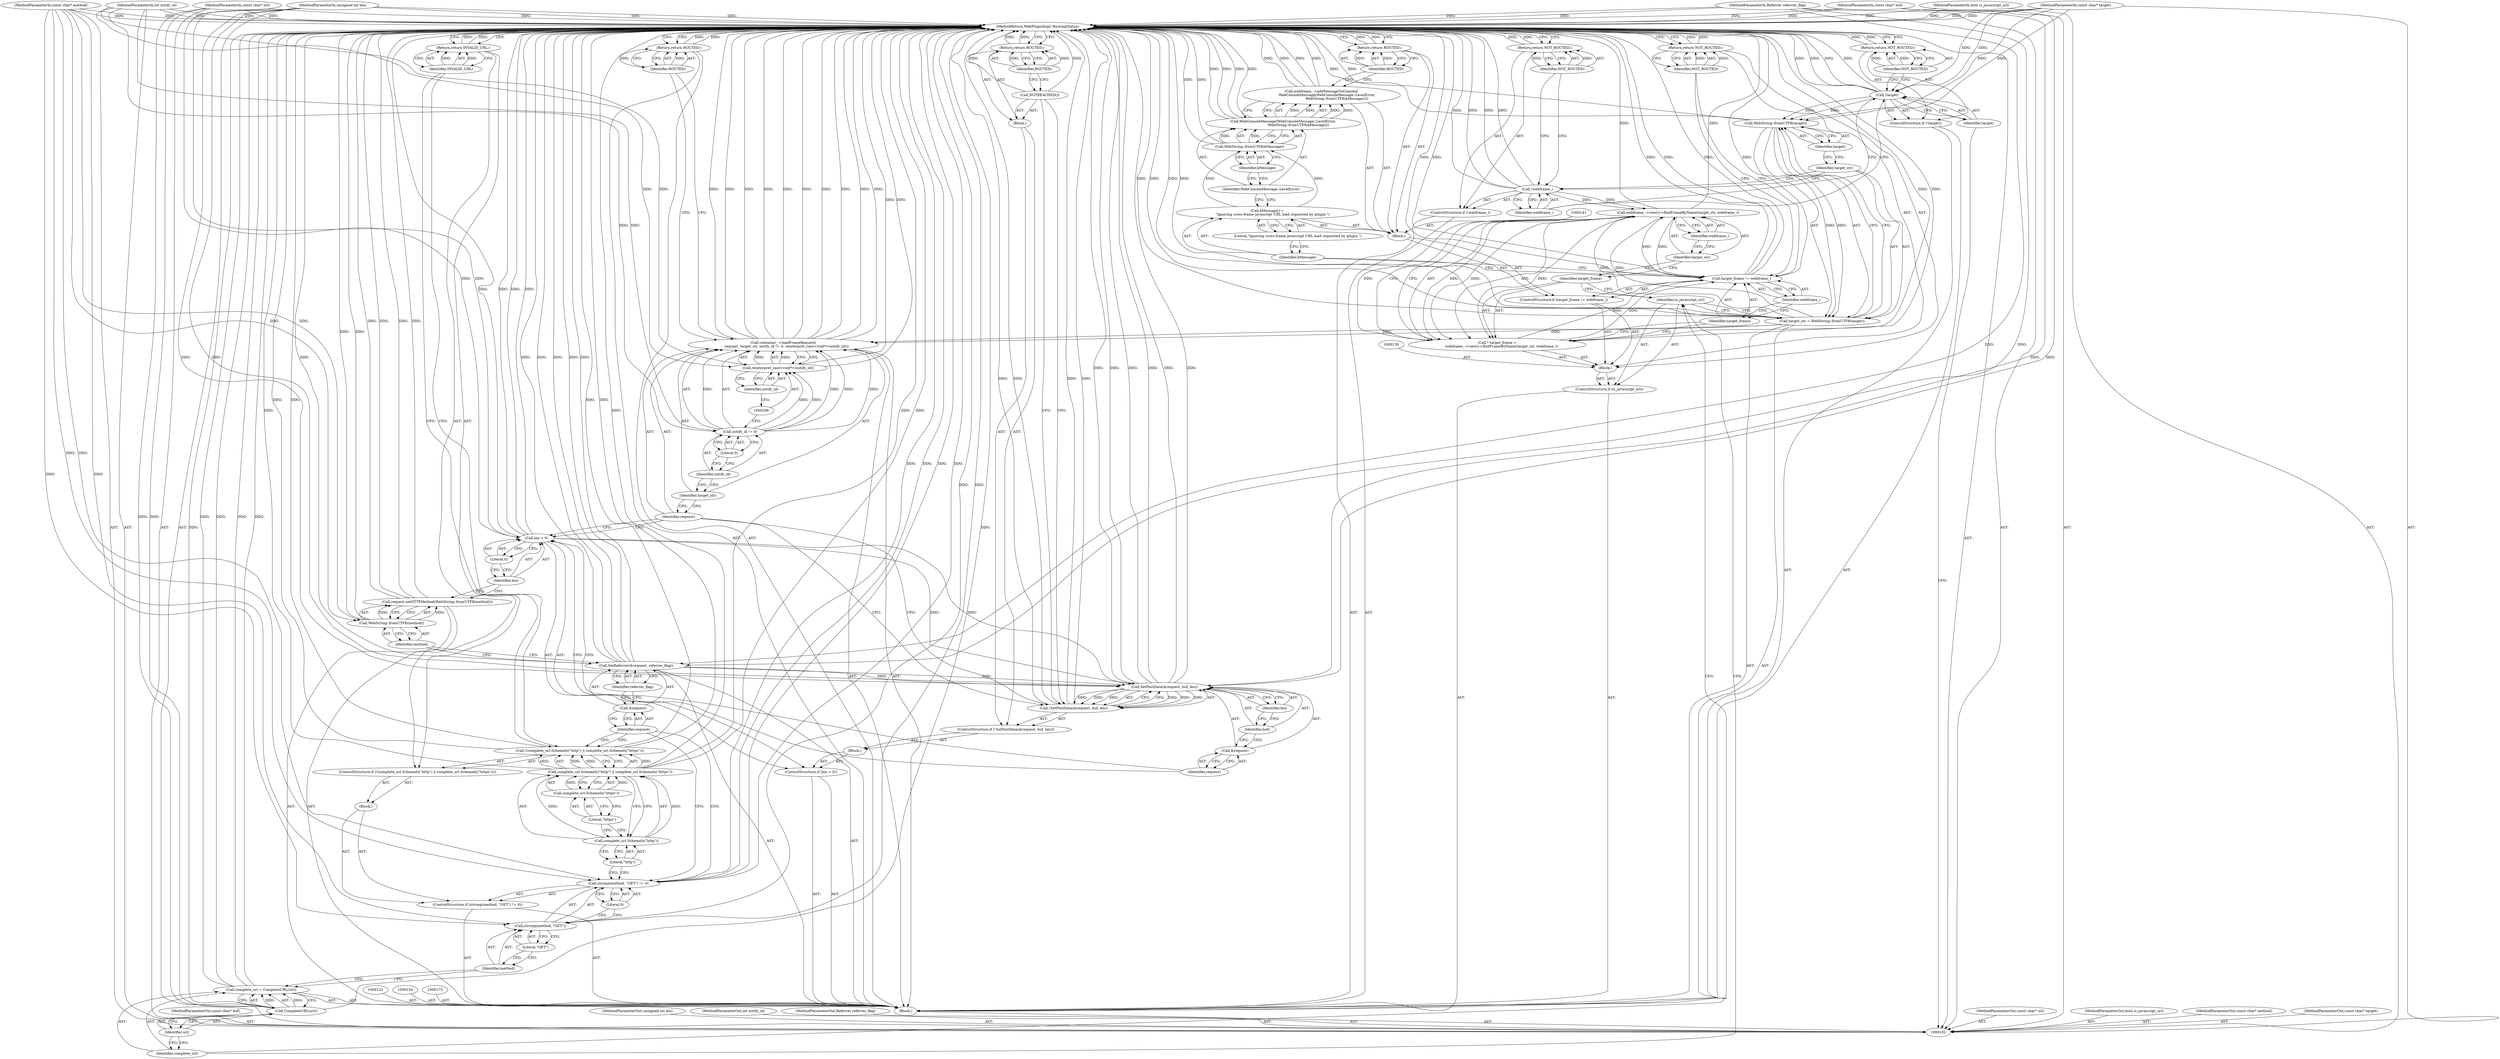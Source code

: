digraph "0_Chrome_ea3d1d84be3d6f97bf50e76511c9e26af6895533_42" {
"1000210" [label="(MethodReturn,WebPluginImpl::RoutingStatus)"];
"1000112" [label="(ControlStructure,if (!target))"];
"1000113" [label="(Call,!target)"];
"1000114" [label="(Identifier,target)"];
"1000116" [label="(Identifier,NOT_ROUTED)"];
"1000115" [label="(Return,return NOT_ROUTED;)"];
"1000117" [label="(ControlStructure,if (!webframe_))"];
"1000118" [label="(Call,!webframe_)"];
"1000119" [label="(Identifier,webframe_)"];
"1000121" [label="(Identifier,NOT_ROUTED)"];
"1000120" [label="(Return,return NOT_ROUTED;)"];
"1000123" [label="(Call,target_str = WebString::fromUTF8(target))"];
"1000124" [label="(Identifier,target_str)"];
"1000125" [label="(Call,WebString::fromUTF8(target))"];
"1000126" [label="(Identifier,target)"];
"1000127" [label="(ControlStructure,if (is_javascript_url))"];
"1000128" [label="(Identifier,is_javascript_url)"];
"1000131" [label="(Call,* target_frame =\n        webframe_->view()->findFrameByName(target_str, webframe_))"];
"1000132" [label="(Identifier,target_frame)"];
"1000129" [label="(Block,)"];
"1000103" [label="(MethodParameterIn,const char* url)"];
"1000315" [label="(MethodParameterOut,const char* url)"];
"1000134" [label="(Identifier,target_str)"];
"1000135" [label="(Identifier,webframe_)"];
"1000133" [label="(Call,webframe_->view()->findFrameByName(target_str, webframe_))"];
"1000139" [label="(Identifier,webframe_)"];
"1000136" [label="(ControlStructure,if (target_frame != webframe_))"];
"1000137" [label="(Call,target_frame != webframe_)"];
"1000138" [label="(Identifier,target_frame)"];
"1000142" [label="(Call,kMessage[] =\n          \"Ignoring cross-frame javascript URL load requested by plugin.\")"];
"1000143" [label="(Identifier,kMessage)"];
"1000140" [label="(Block,)"];
"1000144" [label="(Literal,\"Ignoring cross-frame javascript URL load requested by plugin.\")"];
"1000145" [label="(Call,webframe_->addMessageToConsole(\n          WebConsoleMessage(WebConsoleMessage::LevelError,\n                            WebString::fromUTF8(kMessage))))"];
"1000146" [label="(Call,WebConsoleMessage(WebConsoleMessage::LevelError,\n                            WebString::fromUTF8(kMessage)))"];
"1000147" [label="(Identifier,WebConsoleMessage::LevelError)"];
"1000148" [label="(Call,WebString::fromUTF8(kMessage))"];
"1000149" [label="(Identifier,kMessage)"];
"1000151" [label="(Identifier,ROUTED)"];
"1000150" [label="(Return,return ROUTED;)"];
"1000104" [label="(MethodParameterIn,bool is_javascript_url)"];
"1000316" [label="(MethodParameterOut,bool is_javascript_url)"];
"1000153" [label="(Identifier,NOT_ROUTED)"];
"1000152" [label="(Return,return NOT_ROUTED;)"];
"1000157" [label="(Call,CompleteURL(url))"];
"1000158" [label="(Identifier,url)"];
"1000155" [label="(Call,complete_url = CompleteURL(url))"];
"1000156" [label="(Identifier,complete_url)"];
"1000162" [label="(Identifier,method)"];
"1000159" [label="(ControlStructure,if (strcmp(method, \"GET\") != 0))"];
"1000163" [label="(Literal,\"GET\")"];
"1000164" [label="(Literal,0)"];
"1000165" [label="(Block,)"];
"1000160" [label="(Call,strcmp(method, \"GET\") != 0)"];
"1000161" [label="(Call,strcmp(method, \"GET\"))"];
"1000168" [label="(Call,complete_url.SchemeIs(\"http\") || complete_url.SchemeIs(\"https\"))"];
"1000169" [label="(Call,complete_url.SchemeIs(\"http\"))"];
"1000170" [label="(Literal,\"http\")"];
"1000166" [label="(ControlStructure,if (!(complete_url.SchemeIs(\"http\") || complete_url.SchemeIs(\"https\"))))"];
"1000171" [label="(Call,complete_url.SchemeIs(\"https\"))"];
"1000172" [label="(Literal,\"https\")"];
"1000167" [label="(Call,!(complete_url.SchemeIs(\"http\") || complete_url.SchemeIs(\"https\")))"];
"1000174" [label="(Identifier,INVALID_URL)"];
"1000173" [label="(Return,return INVALID_URL;)"];
"1000105" [label="(MethodParameterIn,const char* method)"];
"1000317" [label="(MethodParameterOut,const char* method)"];
"1000177" [label="(Call,&request)"];
"1000178" [label="(Identifier,request)"];
"1000176" [label="(Call,SetReferrer(&request, referrer_flag))"];
"1000179" [label="(Identifier,referrer_flag)"];
"1000181" [label="(Call,WebString::fromUTF8(method))"];
"1000180" [label="(Call,request.setHTTPMethod(WebString::fromUTF8(method)))"];
"1000182" [label="(Identifier,method)"];
"1000186" [label="(Literal,0)"];
"1000187" [label="(Block,)"];
"1000183" [label="(ControlStructure,if (len > 0))"];
"1000184" [label="(Call,len > 0)"];
"1000185" [label="(Identifier,len)"];
"1000191" [label="(Call,&request)"];
"1000192" [label="(Identifier,request)"];
"1000193" [label="(Identifier,buf)"];
"1000194" [label="(Identifier,len)"];
"1000188" [label="(ControlStructure,if (!SetPostData(&request, buf, len)))"];
"1000195" [label="(Block,)"];
"1000189" [label="(Call,!SetPostData(&request, buf, len))"];
"1000190" [label="(Call,SetPostData(&request, buf, len))"];
"1000196" [label="(Call,NOTREACHED())"];
"1000106" [label="(MethodParameterIn,const char* target)"];
"1000318" [label="(MethodParameterOut,const char* target)"];
"1000198" [label="(Identifier,ROUTED)"];
"1000197" [label="(Return,return ROUTED;)"];
"1000199" [label="(Call,container_->loadFrameRequest(\n      request, target_str, notify_id != 0, reinterpret_cast<void*>(notify_id)))"];
"1000201" [label="(Identifier,target_str)"];
"1000202" [label="(Call,notify_id != 0)"];
"1000203" [label="(Identifier,notify_id)"];
"1000204" [label="(Literal,0)"];
"1000205" [label="(Call,reinterpret_cast<void*>(notify_id))"];
"1000200" [label="(Identifier,request)"];
"1000207" [label="(Identifier,notify_id)"];
"1000209" [label="(Identifier,ROUTED)"];
"1000208" [label="(Return,return ROUTED;)"];
"1000107" [label="(MethodParameterIn,const char* buf)"];
"1000319" [label="(MethodParameterOut,const char* buf)"];
"1000108" [label="(MethodParameterIn,unsigned int len)"];
"1000320" [label="(MethodParameterOut,unsigned int len)"];
"1000109" [label="(MethodParameterIn,int notify_id)"];
"1000321" [label="(MethodParameterOut,int notify_id)"];
"1000111" [label="(Block,)"];
"1000110" [label="(MethodParameterIn,Referrer referrer_flag)"];
"1000322" [label="(MethodParameterOut,Referrer referrer_flag)"];
"1000210" -> "1000102"  [label="AST: "];
"1000210" -> "1000115"  [label="CFG: "];
"1000210" -> "1000120"  [label="CFG: "];
"1000210" -> "1000150"  [label="CFG: "];
"1000210" -> "1000152"  [label="CFG: "];
"1000210" -> "1000173"  [label="CFG: "];
"1000210" -> "1000197"  [label="CFG: "];
"1000210" -> "1000208"  [label="CFG: "];
"1000173" -> "1000210"  [label="DDG: "];
"1000197" -> "1000210"  [label="DDG: "];
"1000120" -> "1000210"  [label="DDG: "];
"1000208" -> "1000210"  [label="DDG: "];
"1000152" -> "1000210"  [label="DDG: "];
"1000181" -> "1000210"  [label="DDG: "];
"1000108" -> "1000210"  [label="DDG: "];
"1000184" -> "1000210"  [label="DDG: "];
"1000184" -> "1000210"  [label="DDG: "];
"1000107" -> "1000210"  [label="DDG: "];
"1000105" -> "1000210"  [label="DDG: "];
"1000180" -> "1000210"  [label="DDG: "];
"1000180" -> "1000210"  [label="DDG: "];
"1000205" -> "1000210"  [label="DDG: "];
"1000118" -> "1000210"  [label="DDG: "];
"1000118" -> "1000210"  [label="DDG: "];
"1000131" -> "1000210"  [label="DDG: "];
"1000199" -> "1000210"  [label="DDG: "];
"1000199" -> "1000210"  [label="DDG: "];
"1000199" -> "1000210"  [label="DDG: "];
"1000199" -> "1000210"  [label="DDG: "];
"1000199" -> "1000210"  [label="DDG: "];
"1000176" -> "1000210"  [label="DDG: "];
"1000176" -> "1000210"  [label="DDG: "];
"1000176" -> "1000210"  [label="DDG: "];
"1000167" -> "1000210"  [label="DDG: "];
"1000167" -> "1000210"  [label="DDG: "];
"1000125" -> "1000210"  [label="DDG: "];
"1000123" -> "1000210"  [label="DDG: "];
"1000123" -> "1000210"  [label="DDG: "];
"1000190" -> "1000210"  [label="DDG: "];
"1000190" -> "1000210"  [label="DDG: "];
"1000190" -> "1000210"  [label="DDG: "];
"1000168" -> "1000210"  [label="DDG: "];
"1000168" -> "1000210"  [label="DDG: "];
"1000189" -> "1000210"  [label="DDG: "];
"1000189" -> "1000210"  [label="DDG: "];
"1000155" -> "1000210"  [label="DDG: "];
"1000155" -> "1000210"  [label="DDG: "];
"1000104" -> "1000210"  [label="DDG: "];
"1000113" -> "1000210"  [label="DDG: "];
"1000113" -> "1000210"  [label="DDG: "];
"1000160" -> "1000210"  [label="DDG: "];
"1000160" -> "1000210"  [label="DDG: "];
"1000137" -> "1000210"  [label="DDG: "];
"1000137" -> "1000210"  [label="DDG: "];
"1000137" -> "1000210"  [label="DDG: "];
"1000133" -> "1000210"  [label="DDG: "];
"1000157" -> "1000210"  [label="DDG: "];
"1000103" -> "1000210"  [label="DDG: "];
"1000148" -> "1000210"  [label="DDG: "];
"1000146" -> "1000210"  [label="DDG: "];
"1000146" -> "1000210"  [label="DDG: "];
"1000110" -> "1000210"  [label="DDG: "];
"1000145" -> "1000210"  [label="DDG: "];
"1000145" -> "1000210"  [label="DDG: "];
"1000196" -> "1000210"  [label="DDG: "];
"1000161" -> "1000210"  [label="DDG: "];
"1000106" -> "1000210"  [label="DDG: "];
"1000109" -> "1000210"  [label="DDG: "];
"1000115" -> "1000210"  [label="DDG: "];
"1000150" -> "1000210"  [label="DDG: "];
"1000112" -> "1000111"  [label="AST: "];
"1000113" -> "1000112"  [label="AST: "];
"1000115" -> "1000112"  [label="AST: "];
"1000113" -> "1000112"  [label="AST: "];
"1000113" -> "1000114"  [label="CFG: "];
"1000114" -> "1000113"  [label="AST: "];
"1000116" -> "1000113"  [label="CFG: "];
"1000119" -> "1000113"  [label="CFG: "];
"1000113" -> "1000210"  [label="DDG: "];
"1000113" -> "1000210"  [label="DDG: "];
"1000106" -> "1000113"  [label="DDG: "];
"1000113" -> "1000125"  [label="DDG: "];
"1000114" -> "1000113"  [label="AST: "];
"1000114" -> "1000102"  [label="CFG: "];
"1000113" -> "1000114"  [label="CFG: "];
"1000116" -> "1000115"  [label="AST: "];
"1000116" -> "1000113"  [label="CFG: "];
"1000115" -> "1000116"  [label="CFG: "];
"1000116" -> "1000115"  [label="DDG: "];
"1000115" -> "1000112"  [label="AST: "];
"1000115" -> "1000116"  [label="CFG: "];
"1000116" -> "1000115"  [label="AST: "];
"1000210" -> "1000115"  [label="CFG: "];
"1000115" -> "1000210"  [label="DDG: "];
"1000116" -> "1000115"  [label="DDG: "];
"1000117" -> "1000111"  [label="AST: "];
"1000118" -> "1000117"  [label="AST: "];
"1000120" -> "1000117"  [label="AST: "];
"1000118" -> "1000117"  [label="AST: "];
"1000118" -> "1000119"  [label="CFG: "];
"1000119" -> "1000118"  [label="AST: "];
"1000121" -> "1000118"  [label="CFG: "];
"1000124" -> "1000118"  [label="CFG: "];
"1000118" -> "1000210"  [label="DDG: "];
"1000118" -> "1000210"  [label="DDG: "];
"1000118" -> "1000133"  [label="DDG: "];
"1000119" -> "1000118"  [label="AST: "];
"1000119" -> "1000113"  [label="CFG: "];
"1000118" -> "1000119"  [label="CFG: "];
"1000121" -> "1000120"  [label="AST: "];
"1000121" -> "1000118"  [label="CFG: "];
"1000120" -> "1000121"  [label="CFG: "];
"1000121" -> "1000120"  [label="DDG: "];
"1000120" -> "1000117"  [label="AST: "];
"1000120" -> "1000121"  [label="CFG: "];
"1000121" -> "1000120"  [label="AST: "];
"1000210" -> "1000120"  [label="CFG: "];
"1000120" -> "1000210"  [label="DDG: "];
"1000121" -> "1000120"  [label="DDG: "];
"1000123" -> "1000111"  [label="AST: "];
"1000123" -> "1000125"  [label="CFG: "];
"1000124" -> "1000123"  [label="AST: "];
"1000125" -> "1000123"  [label="AST: "];
"1000128" -> "1000123"  [label="CFG: "];
"1000123" -> "1000210"  [label="DDG: "];
"1000123" -> "1000210"  [label="DDG: "];
"1000125" -> "1000123"  [label="DDG: "];
"1000123" -> "1000133"  [label="DDG: "];
"1000123" -> "1000199"  [label="DDG: "];
"1000124" -> "1000123"  [label="AST: "];
"1000124" -> "1000118"  [label="CFG: "];
"1000126" -> "1000124"  [label="CFG: "];
"1000125" -> "1000123"  [label="AST: "];
"1000125" -> "1000126"  [label="CFG: "];
"1000126" -> "1000125"  [label="AST: "];
"1000123" -> "1000125"  [label="CFG: "];
"1000125" -> "1000210"  [label="DDG: "];
"1000125" -> "1000123"  [label="DDG: "];
"1000113" -> "1000125"  [label="DDG: "];
"1000106" -> "1000125"  [label="DDG: "];
"1000126" -> "1000125"  [label="AST: "];
"1000126" -> "1000124"  [label="CFG: "];
"1000125" -> "1000126"  [label="CFG: "];
"1000127" -> "1000111"  [label="AST: "];
"1000128" -> "1000127"  [label="AST: "];
"1000129" -> "1000127"  [label="AST: "];
"1000128" -> "1000127"  [label="AST: "];
"1000128" -> "1000123"  [label="CFG: "];
"1000132" -> "1000128"  [label="CFG: "];
"1000156" -> "1000128"  [label="CFG: "];
"1000131" -> "1000129"  [label="AST: "];
"1000131" -> "1000133"  [label="CFG: "];
"1000132" -> "1000131"  [label="AST: "];
"1000133" -> "1000131"  [label="AST: "];
"1000138" -> "1000131"  [label="CFG: "];
"1000131" -> "1000210"  [label="DDG: "];
"1000133" -> "1000131"  [label="DDG: "];
"1000133" -> "1000131"  [label="DDG: "];
"1000131" -> "1000137"  [label="DDG: "];
"1000132" -> "1000131"  [label="AST: "];
"1000132" -> "1000128"  [label="CFG: "];
"1000134" -> "1000132"  [label="CFG: "];
"1000129" -> "1000127"  [label="AST: "];
"1000130" -> "1000129"  [label="AST: "];
"1000131" -> "1000129"  [label="AST: "];
"1000136" -> "1000129"  [label="AST: "];
"1000152" -> "1000129"  [label="AST: "];
"1000103" -> "1000102"  [label="AST: "];
"1000103" -> "1000210"  [label="DDG: "];
"1000103" -> "1000157"  [label="DDG: "];
"1000315" -> "1000102"  [label="AST: "];
"1000134" -> "1000133"  [label="AST: "];
"1000134" -> "1000132"  [label="CFG: "];
"1000135" -> "1000134"  [label="CFG: "];
"1000135" -> "1000133"  [label="AST: "];
"1000135" -> "1000134"  [label="CFG: "];
"1000133" -> "1000135"  [label="CFG: "];
"1000133" -> "1000131"  [label="AST: "];
"1000133" -> "1000135"  [label="CFG: "];
"1000134" -> "1000133"  [label="AST: "];
"1000135" -> "1000133"  [label="AST: "];
"1000131" -> "1000133"  [label="CFG: "];
"1000133" -> "1000210"  [label="DDG: "];
"1000133" -> "1000131"  [label="DDG: "];
"1000133" -> "1000131"  [label="DDG: "];
"1000123" -> "1000133"  [label="DDG: "];
"1000118" -> "1000133"  [label="DDG: "];
"1000133" -> "1000137"  [label="DDG: "];
"1000139" -> "1000137"  [label="AST: "];
"1000139" -> "1000138"  [label="CFG: "];
"1000137" -> "1000139"  [label="CFG: "];
"1000136" -> "1000129"  [label="AST: "];
"1000137" -> "1000136"  [label="AST: "];
"1000140" -> "1000136"  [label="AST: "];
"1000137" -> "1000136"  [label="AST: "];
"1000137" -> "1000139"  [label="CFG: "];
"1000138" -> "1000137"  [label="AST: "];
"1000139" -> "1000137"  [label="AST: "];
"1000143" -> "1000137"  [label="CFG: "];
"1000153" -> "1000137"  [label="CFG: "];
"1000137" -> "1000210"  [label="DDG: "];
"1000137" -> "1000210"  [label="DDG: "];
"1000137" -> "1000210"  [label="DDG: "];
"1000131" -> "1000137"  [label="DDG: "];
"1000133" -> "1000137"  [label="DDG: "];
"1000138" -> "1000137"  [label="AST: "];
"1000138" -> "1000131"  [label="CFG: "];
"1000139" -> "1000138"  [label="CFG: "];
"1000142" -> "1000140"  [label="AST: "];
"1000142" -> "1000144"  [label="CFG: "];
"1000143" -> "1000142"  [label="AST: "];
"1000144" -> "1000142"  [label="AST: "];
"1000147" -> "1000142"  [label="CFG: "];
"1000142" -> "1000148"  [label="DDG: "];
"1000143" -> "1000142"  [label="AST: "];
"1000143" -> "1000137"  [label="CFG: "];
"1000144" -> "1000143"  [label="CFG: "];
"1000140" -> "1000136"  [label="AST: "];
"1000141" -> "1000140"  [label="AST: "];
"1000142" -> "1000140"  [label="AST: "];
"1000145" -> "1000140"  [label="AST: "];
"1000150" -> "1000140"  [label="AST: "];
"1000144" -> "1000142"  [label="AST: "];
"1000144" -> "1000143"  [label="CFG: "];
"1000142" -> "1000144"  [label="CFG: "];
"1000145" -> "1000140"  [label="AST: "];
"1000145" -> "1000146"  [label="CFG: "];
"1000146" -> "1000145"  [label="AST: "];
"1000151" -> "1000145"  [label="CFG: "];
"1000145" -> "1000210"  [label="DDG: "];
"1000145" -> "1000210"  [label="DDG: "];
"1000146" -> "1000145"  [label="DDG: "];
"1000146" -> "1000145"  [label="DDG: "];
"1000146" -> "1000145"  [label="AST: "];
"1000146" -> "1000148"  [label="CFG: "];
"1000147" -> "1000146"  [label="AST: "];
"1000148" -> "1000146"  [label="AST: "];
"1000145" -> "1000146"  [label="CFG: "];
"1000146" -> "1000210"  [label="DDG: "];
"1000146" -> "1000210"  [label="DDG: "];
"1000146" -> "1000145"  [label="DDG: "];
"1000146" -> "1000145"  [label="DDG: "];
"1000148" -> "1000146"  [label="DDG: "];
"1000147" -> "1000146"  [label="AST: "];
"1000147" -> "1000142"  [label="CFG: "];
"1000149" -> "1000147"  [label="CFG: "];
"1000148" -> "1000146"  [label="AST: "];
"1000148" -> "1000149"  [label="CFG: "];
"1000149" -> "1000148"  [label="AST: "];
"1000146" -> "1000148"  [label="CFG: "];
"1000148" -> "1000210"  [label="DDG: "];
"1000148" -> "1000146"  [label="DDG: "];
"1000142" -> "1000148"  [label="DDG: "];
"1000149" -> "1000148"  [label="AST: "];
"1000149" -> "1000147"  [label="CFG: "];
"1000148" -> "1000149"  [label="CFG: "];
"1000151" -> "1000150"  [label="AST: "];
"1000151" -> "1000145"  [label="CFG: "];
"1000150" -> "1000151"  [label="CFG: "];
"1000151" -> "1000150"  [label="DDG: "];
"1000150" -> "1000140"  [label="AST: "];
"1000150" -> "1000151"  [label="CFG: "];
"1000151" -> "1000150"  [label="AST: "];
"1000210" -> "1000150"  [label="CFG: "];
"1000150" -> "1000210"  [label="DDG: "];
"1000151" -> "1000150"  [label="DDG: "];
"1000104" -> "1000102"  [label="AST: "];
"1000104" -> "1000210"  [label="DDG: "];
"1000316" -> "1000102"  [label="AST: "];
"1000153" -> "1000152"  [label="AST: "];
"1000153" -> "1000137"  [label="CFG: "];
"1000152" -> "1000153"  [label="CFG: "];
"1000153" -> "1000152"  [label="DDG: "];
"1000152" -> "1000129"  [label="AST: "];
"1000152" -> "1000153"  [label="CFG: "];
"1000153" -> "1000152"  [label="AST: "];
"1000210" -> "1000152"  [label="CFG: "];
"1000152" -> "1000210"  [label="DDG: "];
"1000153" -> "1000152"  [label="DDG: "];
"1000157" -> "1000155"  [label="AST: "];
"1000157" -> "1000158"  [label="CFG: "];
"1000158" -> "1000157"  [label="AST: "];
"1000155" -> "1000157"  [label="CFG: "];
"1000157" -> "1000210"  [label="DDG: "];
"1000157" -> "1000155"  [label="DDG: "];
"1000103" -> "1000157"  [label="DDG: "];
"1000158" -> "1000157"  [label="AST: "];
"1000158" -> "1000156"  [label="CFG: "];
"1000157" -> "1000158"  [label="CFG: "];
"1000155" -> "1000111"  [label="AST: "];
"1000155" -> "1000157"  [label="CFG: "];
"1000156" -> "1000155"  [label="AST: "];
"1000157" -> "1000155"  [label="AST: "];
"1000162" -> "1000155"  [label="CFG: "];
"1000155" -> "1000210"  [label="DDG: "];
"1000155" -> "1000210"  [label="DDG: "];
"1000157" -> "1000155"  [label="DDG: "];
"1000156" -> "1000155"  [label="AST: "];
"1000156" -> "1000128"  [label="CFG: "];
"1000158" -> "1000156"  [label="CFG: "];
"1000162" -> "1000161"  [label="AST: "];
"1000162" -> "1000155"  [label="CFG: "];
"1000163" -> "1000162"  [label="CFG: "];
"1000159" -> "1000111"  [label="AST: "];
"1000160" -> "1000159"  [label="AST: "];
"1000165" -> "1000159"  [label="AST: "];
"1000163" -> "1000161"  [label="AST: "];
"1000163" -> "1000162"  [label="CFG: "];
"1000161" -> "1000163"  [label="CFG: "];
"1000164" -> "1000160"  [label="AST: "];
"1000164" -> "1000161"  [label="CFG: "];
"1000160" -> "1000164"  [label="CFG: "];
"1000165" -> "1000159"  [label="AST: "];
"1000166" -> "1000165"  [label="AST: "];
"1000160" -> "1000159"  [label="AST: "];
"1000160" -> "1000164"  [label="CFG: "];
"1000161" -> "1000160"  [label="AST: "];
"1000164" -> "1000160"  [label="AST: "];
"1000170" -> "1000160"  [label="CFG: "];
"1000178" -> "1000160"  [label="CFG: "];
"1000160" -> "1000210"  [label="DDG: "];
"1000160" -> "1000210"  [label="DDG: "];
"1000105" -> "1000160"  [label="DDG: "];
"1000161" -> "1000160"  [label="AST: "];
"1000161" -> "1000163"  [label="CFG: "];
"1000162" -> "1000161"  [label="AST: "];
"1000163" -> "1000161"  [label="AST: "];
"1000164" -> "1000161"  [label="CFG: "];
"1000161" -> "1000210"  [label="DDG: "];
"1000105" -> "1000161"  [label="DDG: "];
"1000168" -> "1000167"  [label="AST: "];
"1000168" -> "1000169"  [label="CFG: "];
"1000168" -> "1000171"  [label="CFG: "];
"1000169" -> "1000168"  [label="AST: "];
"1000171" -> "1000168"  [label="AST: "];
"1000167" -> "1000168"  [label="CFG: "];
"1000168" -> "1000210"  [label="DDG: "];
"1000168" -> "1000210"  [label="DDG: "];
"1000168" -> "1000167"  [label="DDG: "];
"1000168" -> "1000167"  [label="DDG: "];
"1000169" -> "1000168"  [label="DDG: "];
"1000171" -> "1000168"  [label="DDG: "];
"1000169" -> "1000168"  [label="AST: "];
"1000169" -> "1000170"  [label="CFG: "];
"1000170" -> "1000169"  [label="AST: "];
"1000172" -> "1000169"  [label="CFG: "];
"1000168" -> "1000169"  [label="CFG: "];
"1000169" -> "1000168"  [label="DDG: "];
"1000170" -> "1000169"  [label="AST: "];
"1000170" -> "1000160"  [label="CFG: "];
"1000169" -> "1000170"  [label="CFG: "];
"1000166" -> "1000165"  [label="AST: "];
"1000167" -> "1000166"  [label="AST: "];
"1000173" -> "1000166"  [label="AST: "];
"1000171" -> "1000168"  [label="AST: "];
"1000171" -> "1000172"  [label="CFG: "];
"1000172" -> "1000171"  [label="AST: "];
"1000168" -> "1000171"  [label="CFG: "];
"1000171" -> "1000168"  [label="DDG: "];
"1000172" -> "1000171"  [label="AST: "];
"1000172" -> "1000169"  [label="CFG: "];
"1000171" -> "1000172"  [label="CFG: "];
"1000167" -> "1000166"  [label="AST: "];
"1000167" -> "1000168"  [label="CFG: "];
"1000168" -> "1000167"  [label="AST: "];
"1000174" -> "1000167"  [label="CFG: "];
"1000178" -> "1000167"  [label="CFG: "];
"1000167" -> "1000210"  [label="DDG: "];
"1000167" -> "1000210"  [label="DDG: "];
"1000168" -> "1000167"  [label="DDG: "];
"1000168" -> "1000167"  [label="DDG: "];
"1000174" -> "1000173"  [label="AST: "];
"1000174" -> "1000167"  [label="CFG: "];
"1000173" -> "1000174"  [label="CFG: "];
"1000174" -> "1000173"  [label="DDG: "];
"1000173" -> "1000166"  [label="AST: "];
"1000173" -> "1000174"  [label="CFG: "];
"1000174" -> "1000173"  [label="AST: "];
"1000210" -> "1000173"  [label="CFG: "];
"1000173" -> "1000210"  [label="DDG: "];
"1000174" -> "1000173"  [label="DDG: "];
"1000105" -> "1000102"  [label="AST: "];
"1000105" -> "1000210"  [label="DDG: "];
"1000105" -> "1000160"  [label="DDG: "];
"1000105" -> "1000161"  [label="DDG: "];
"1000105" -> "1000181"  [label="DDG: "];
"1000317" -> "1000102"  [label="AST: "];
"1000177" -> "1000176"  [label="AST: "];
"1000177" -> "1000178"  [label="CFG: "];
"1000178" -> "1000177"  [label="AST: "];
"1000179" -> "1000177"  [label="CFG: "];
"1000178" -> "1000177"  [label="AST: "];
"1000178" -> "1000167"  [label="CFG: "];
"1000178" -> "1000160"  [label="CFG: "];
"1000177" -> "1000178"  [label="CFG: "];
"1000176" -> "1000111"  [label="AST: "];
"1000176" -> "1000179"  [label="CFG: "];
"1000177" -> "1000176"  [label="AST: "];
"1000179" -> "1000176"  [label="AST: "];
"1000182" -> "1000176"  [label="CFG: "];
"1000176" -> "1000210"  [label="DDG: "];
"1000176" -> "1000210"  [label="DDG: "];
"1000176" -> "1000210"  [label="DDG: "];
"1000110" -> "1000176"  [label="DDG: "];
"1000176" -> "1000190"  [label="DDG: "];
"1000179" -> "1000176"  [label="AST: "];
"1000179" -> "1000177"  [label="CFG: "];
"1000176" -> "1000179"  [label="CFG: "];
"1000181" -> "1000180"  [label="AST: "];
"1000181" -> "1000182"  [label="CFG: "];
"1000182" -> "1000181"  [label="AST: "];
"1000180" -> "1000181"  [label="CFG: "];
"1000181" -> "1000210"  [label="DDG: "];
"1000181" -> "1000180"  [label="DDG: "];
"1000105" -> "1000181"  [label="DDG: "];
"1000180" -> "1000111"  [label="AST: "];
"1000180" -> "1000181"  [label="CFG: "];
"1000181" -> "1000180"  [label="AST: "];
"1000185" -> "1000180"  [label="CFG: "];
"1000180" -> "1000210"  [label="DDG: "];
"1000180" -> "1000210"  [label="DDG: "];
"1000181" -> "1000180"  [label="DDG: "];
"1000182" -> "1000181"  [label="AST: "];
"1000182" -> "1000176"  [label="CFG: "];
"1000181" -> "1000182"  [label="CFG: "];
"1000186" -> "1000184"  [label="AST: "];
"1000186" -> "1000185"  [label="CFG: "];
"1000184" -> "1000186"  [label="CFG: "];
"1000187" -> "1000183"  [label="AST: "];
"1000188" -> "1000187"  [label="AST: "];
"1000183" -> "1000111"  [label="AST: "];
"1000184" -> "1000183"  [label="AST: "];
"1000187" -> "1000183"  [label="AST: "];
"1000184" -> "1000183"  [label="AST: "];
"1000184" -> "1000186"  [label="CFG: "];
"1000185" -> "1000184"  [label="AST: "];
"1000186" -> "1000184"  [label="AST: "];
"1000192" -> "1000184"  [label="CFG: "];
"1000200" -> "1000184"  [label="CFG: "];
"1000184" -> "1000210"  [label="DDG: "];
"1000184" -> "1000210"  [label="DDG: "];
"1000108" -> "1000184"  [label="DDG: "];
"1000184" -> "1000190"  [label="DDG: "];
"1000185" -> "1000184"  [label="AST: "];
"1000185" -> "1000180"  [label="CFG: "];
"1000186" -> "1000185"  [label="CFG: "];
"1000191" -> "1000190"  [label="AST: "];
"1000191" -> "1000192"  [label="CFG: "];
"1000192" -> "1000191"  [label="AST: "];
"1000193" -> "1000191"  [label="CFG: "];
"1000192" -> "1000191"  [label="AST: "];
"1000192" -> "1000184"  [label="CFG: "];
"1000191" -> "1000192"  [label="CFG: "];
"1000193" -> "1000190"  [label="AST: "];
"1000193" -> "1000191"  [label="CFG: "];
"1000194" -> "1000193"  [label="CFG: "];
"1000194" -> "1000190"  [label="AST: "];
"1000194" -> "1000193"  [label="CFG: "];
"1000190" -> "1000194"  [label="CFG: "];
"1000188" -> "1000187"  [label="AST: "];
"1000189" -> "1000188"  [label="AST: "];
"1000195" -> "1000188"  [label="AST: "];
"1000195" -> "1000188"  [label="AST: "];
"1000196" -> "1000195"  [label="AST: "];
"1000197" -> "1000195"  [label="AST: "];
"1000189" -> "1000188"  [label="AST: "];
"1000189" -> "1000190"  [label="CFG: "];
"1000190" -> "1000189"  [label="AST: "];
"1000196" -> "1000189"  [label="CFG: "];
"1000200" -> "1000189"  [label="CFG: "];
"1000189" -> "1000210"  [label="DDG: "];
"1000189" -> "1000210"  [label="DDG: "];
"1000190" -> "1000189"  [label="DDG: "];
"1000190" -> "1000189"  [label="DDG: "];
"1000190" -> "1000189"  [label="DDG: "];
"1000190" -> "1000189"  [label="AST: "];
"1000190" -> "1000194"  [label="CFG: "];
"1000191" -> "1000190"  [label="AST: "];
"1000193" -> "1000190"  [label="AST: "];
"1000194" -> "1000190"  [label="AST: "];
"1000189" -> "1000190"  [label="CFG: "];
"1000190" -> "1000210"  [label="DDG: "];
"1000190" -> "1000210"  [label="DDG: "];
"1000190" -> "1000210"  [label="DDG: "];
"1000190" -> "1000189"  [label="DDG: "];
"1000190" -> "1000189"  [label="DDG: "];
"1000190" -> "1000189"  [label="DDG: "];
"1000176" -> "1000190"  [label="DDG: "];
"1000107" -> "1000190"  [label="DDG: "];
"1000184" -> "1000190"  [label="DDG: "];
"1000108" -> "1000190"  [label="DDG: "];
"1000196" -> "1000195"  [label="AST: "];
"1000196" -> "1000189"  [label="CFG: "];
"1000198" -> "1000196"  [label="CFG: "];
"1000196" -> "1000210"  [label="DDG: "];
"1000106" -> "1000102"  [label="AST: "];
"1000106" -> "1000210"  [label="DDG: "];
"1000106" -> "1000113"  [label="DDG: "];
"1000106" -> "1000125"  [label="DDG: "];
"1000318" -> "1000102"  [label="AST: "];
"1000198" -> "1000197"  [label="AST: "];
"1000198" -> "1000196"  [label="CFG: "];
"1000197" -> "1000198"  [label="CFG: "];
"1000198" -> "1000197"  [label="DDG: "];
"1000197" -> "1000195"  [label="AST: "];
"1000197" -> "1000198"  [label="CFG: "];
"1000198" -> "1000197"  [label="AST: "];
"1000210" -> "1000197"  [label="CFG: "];
"1000197" -> "1000210"  [label="DDG: "];
"1000198" -> "1000197"  [label="DDG: "];
"1000199" -> "1000111"  [label="AST: "];
"1000199" -> "1000205"  [label="CFG: "];
"1000200" -> "1000199"  [label="AST: "];
"1000201" -> "1000199"  [label="AST: "];
"1000202" -> "1000199"  [label="AST: "];
"1000205" -> "1000199"  [label="AST: "];
"1000209" -> "1000199"  [label="CFG: "];
"1000199" -> "1000210"  [label="DDG: "];
"1000199" -> "1000210"  [label="DDG: "];
"1000199" -> "1000210"  [label="DDG: "];
"1000199" -> "1000210"  [label="DDG: "];
"1000199" -> "1000210"  [label="DDG: "];
"1000123" -> "1000199"  [label="DDG: "];
"1000202" -> "1000199"  [label="DDG: "];
"1000202" -> "1000199"  [label="DDG: "];
"1000205" -> "1000199"  [label="DDG: "];
"1000201" -> "1000199"  [label="AST: "];
"1000201" -> "1000200"  [label="CFG: "];
"1000203" -> "1000201"  [label="CFG: "];
"1000202" -> "1000199"  [label="AST: "];
"1000202" -> "1000204"  [label="CFG: "];
"1000203" -> "1000202"  [label="AST: "];
"1000204" -> "1000202"  [label="AST: "];
"1000206" -> "1000202"  [label="CFG: "];
"1000202" -> "1000199"  [label="DDG: "];
"1000202" -> "1000199"  [label="DDG: "];
"1000109" -> "1000202"  [label="DDG: "];
"1000202" -> "1000205"  [label="DDG: "];
"1000203" -> "1000202"  [label="AST: "];
"1000203" -> "1000201"  [label="CFG: "];
"1000204" -> "1000203"  [label="CFG: "];
"1000204" -> "1000202"  [label="AST: "];
"1000204" -> "1000203"  [label="CFG: "];
"1000202" -> "1000204"  [label="CFG: "];
"1000205" -> "1000199"  [label="AST: "];
"1000205" -> "1000207"  [label="CFG: "];
"1000206" -> "1000205"  [label="AST: "];
"1000207" -> "1000205"  [label="AST: "];
"1000199" -> "1000205"  [label="CFG: "];
"1000205" -> "1000210"  [label="DDG: "];
"1000205" -> "1000199"  [label="DDG: "];
"1000202" -> "1000205"  [label="DDG: "];
"1000109" -> "1000205"  [label="DDG: "];
"1000200" -> "1000199"  [label="AST: "];
"1000200" -> "1000189"  [label="CFG: "];
"1000200" -> "1000184"  [label="CFG: "];
"1000201" -> "1000200"  [label="CFG: "];
"1000207" -> "1000205"  [label="AST: "];
"1000207" -> "1000206"  [label="CFG: "];
"1000205" -> "1000207"  [label="CFG: "];
"1000209" -> "1000208"  [label="AST: "];
"1000209" -> "1000199"  [label="CFG: "];
"1000208" -> "1000209"  [label="CFG: "];
"1000209" -> "1000208"  [label="DDG: "];
"1000208" -> "1000111"  [label="AST: "];
"1000208" -> "1000209"  [label="CFG: "];
"1000209" -> "1000208"  [label="AST: "];
"1000210" -> "1000208"  [label="CFG: "];
"1000208" -> "1000210"  [label="DDG: "];
"1000209" -> "1000208"  [label="DDG: "];
"1000107" -> "1000102"  [label="AST: "];
"1000107" -> "1000210"  [label="DDG: "];
"1000107" -> "1000190"  [label="DDG: "];
"1000319" -> "1000102"  [label="AST: "];
"1000108" -> "1000102"  [label="AST: "];
"1000108" -> "1000210"  [label="DDG: "];
"1000108" -> "1000184"  [label="DDG: "];
"1000108" -> "1000190"  [label="DDG: "];
"1000320" -> "1000102"  [label="AST: "];
"1000109" -> "1000102"  [label="AST: "];
"1000109" -> "1000210"  [label="DDG: "];
"1000109" -> "1000202"  [label="DDG: "];
"1000109" -> "1000205"  [label="DDG: "];
"1000321" -> "1000102"  [label="AST: "];
"1000111" -> "1000102"  [label="AST: "];
"1000112" -> "1000111"  [label="AST: "];
"1000117" -> "1000111"  [label="AST: "];
"1000122" -> "1000111"  [label="AST: "];
"1000123" -> "1000111"  [label="AST: "];
"1000127" -> "1000111"  [label="AST: "];
"1000154" -> "1000111"  [label="AST: "];
"1000155" -> "1000111"  [label="AST: "];
"1000159" -> "1000111"  [label="AST: "];
"1000175" -> "1000111"  [label="AST: "];
"1000176" -> "1000111"  [label="AST: "];
"1000180" -> "1000111"  [label="AST: "];
"1000183" -> "1000111"  [label="AST: "];
"1000199" -> "1000111"  [label="AST: "];
"1000208" -> "1000111"  [label="AST: "];
"1000110" -> "1000102"  [label="AST: "];
"1000110" -> "1000210"  [label="DDG: "];
"1000110" -> "1000176"  [label="DDG: "];
"1000322" -> "1000102"  [label="AST: "];
}
